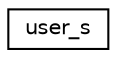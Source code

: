 digraph "Graphical Class Hierarchy"
{
  edge [fontname="Helvetica",fontsize="10",labelfontname="Helvetica",labelfontsize="10"];
  node [fontname="Helvetica",fontsize="10",shape=record];
  rankdir="LR";
  Node0 [label="user_s",height=0.2,width=0.4,color="black", fillcolor="white", style="filled",URL="$structuser__s.html"];
}
